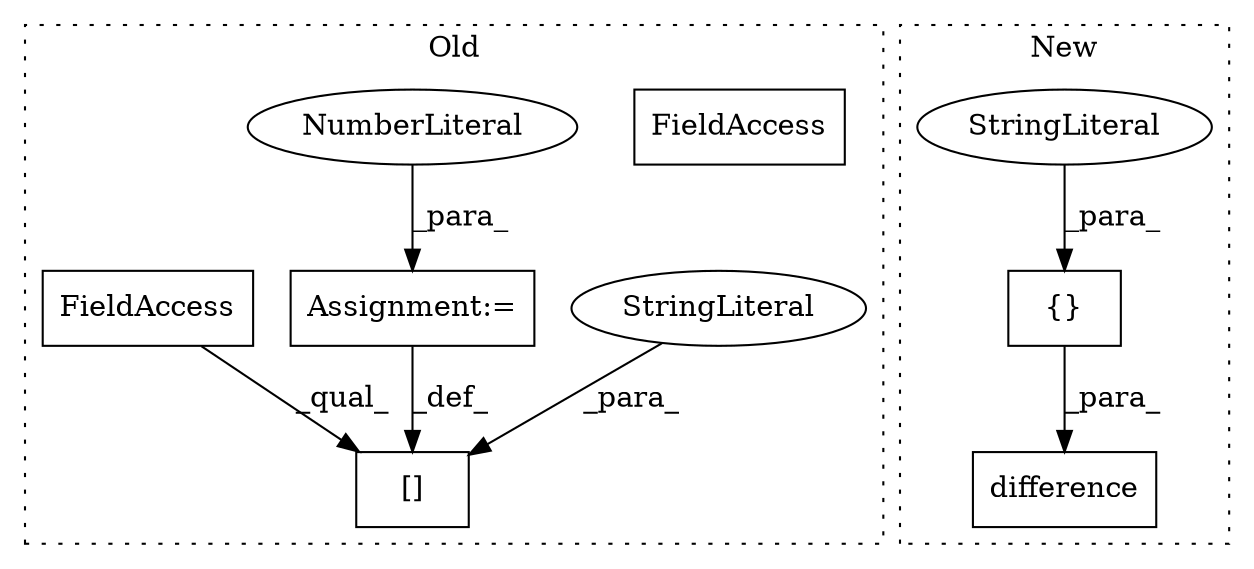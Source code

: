 digraph G {
subgraph cluster0 {
1 [label="[]" a="2" s="1087,1104" l="6,1" shape="box"];
3 [label="StringLiteral" a="45" s="1093" l="11" shape="ellipse"];
5 [label="FieldAccess" a="22" s="1087" l="5" shape="box"];
6 [label="Assignment:=" a="7" s="1105" l="1" shape="box"];
7 [label="NumberLiteral" a="34" s="1106" l="3" shape="ellipse"];
9 [label="FieldAccess" a="22" s="1087" l="5" shape="box"];
label = "Old";
style="dotted";
}
subgraph cluster1 {
2 [label="difference" a="32" s="1277,1317" l="11,1" shape="box"];
4 [label="{}" a="4" s="1300,1316" l="1,1" shape="box"];
8 [label="StringLiteral" a="45" s="1301" l="6" shape="ellipse"];
label = "New";
style="dotted";
}
3 -> 1 [label="_para_"];
4 -> 2 [label="_para_"];
6 -> 1 [label="_def_"];
7 -> 6 [label="_para_"];
8 -> 4 [label="_para_"];
9 -> 1 [label="_qual_"];
}